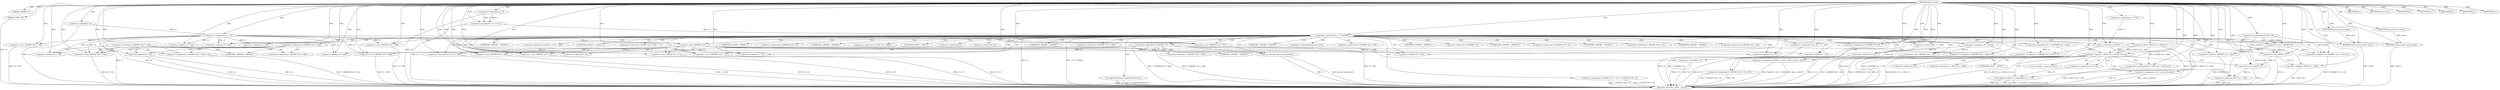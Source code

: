 digraph tftp_connect {  
"1000115" [label = "(METHOD,tftp_connect)" ]
"1000326" [label = "(METHOD_RETURN,__int64 __fastcall)" ]
"1000116" [label = "(PARAM,_QWORD *a1)" ]
"1000117" [label = "(PARAM,_BYTE *a2)" ]
"1000133" [label = "(<operator>.assignment,a1[148] = v4)" ]
"1000139" [label = "(<operator>.logicalNot,!v4)" ]
"1000141" [label = "(IDENTIFIER,L,)" ]
"1000142" [label = "(<operator>.assignment,v5 = v4)" ]
"1000146" [label = "(IDENTIFIER,v6,if ( v6 ))" ]
"1000148" [label = "(<operator>.assignment,v11 = v6 - 8)" ]
"1000150" [label = "(<operator>.subtraction,v6 - 8)" ]
"1000153" [label = "(IDENTIFIER,L,)" ]
"1000155" [label = "(<operator>.greaterThan,v11 > 0xFFB0)" ]
"1000158" [label = "(RETURN,return result;,return result;)" ]
"1000159" [label = "(IDENTIFIER,result,return result;)" ]
"1000162" [label = "(<operator>.cast,(_QWORD *)(v5 + 352))" ]
"1000164" [label = "(<operator>.addition,v5 + 352)" ]
"1000170" [label = "(<operator>.assignment,v7 = 512)" ]
"1000175" [label = "(<operator>.cast,(_QWORD *)(v5 + 352))" ]
"1000177" [label = "(<operator>.addition,v5 + 352)" ]
"1000181" [label = "(<operator>.assignment,*(_QWORD *)(v5 + 352) = v12)" ]
"1000183" [label = "(<operator>.cast,(_QWORD *)(v5 + 352))" ]
"1000185" [label = "(<operator>.addition,v5 + 352)" ]
"1000190" [label = "(<operator>.logicalNot,!v12)" ]
"1000192" [label = "(IDENTIFIER,L,)" ]
"1000195" [label = "(<operator>.logicalNot,!*(_QWORD *)(v5 + 360))" ]
"1000197" [label = "(<operator>.cast,(_QWORD *)(v5 + 360))" ]
"1000199" [label = "(<operator>.addition,v5 + 360)" ]
"1000203" [label = "(<operator>.assignment,*(_QWORD *)(v5 + 360) = v13)" ]
"1000205" [label = "(<operator>.cast,(_QWORD *)(v5 + 360))" ]
"1000207" [label = "(<operator>.addition,v5 + 360)" ]
"1000212" [label = "(<operator>.logicalNot,!v13)" ]
"1000214" [label = "(IDENTIFIER,L,)" ]
"1000215" [label = "(<operator>.assignment,v8 = a1[14])" ]
"1000220" [label = "(<operator>.assignment,v9 = *((_DWORD *)a1 + 156))" ]
"1000223" [label = "(<operator>.addition,(_DWORD *)a1 + 156)" ]
"1000224" [label = "(<operator>.cast,(_DWORD *)a1)" ]
"1000228" [label = "(<operator>.assignment,*(_DWORD *)v5 = 0)" ]
"1000230" [label = "(<operator>.cast,(_DWORD *)v5)" ]
"1000234" [label = "(<operator>.assignment,*(_DWORD *)(v5 + 8) = -100)" ]
"1000236" [label = "(<operator>.cast,(_DWORD *)(v5 + 8))" ]
"1000238" [label = "(<operator>.addition,v5 + 8)" ]
"1000241" [label = "(<operator>.minus,-100)" ]
"1000243" [label = "(<operator>.assignment,*(_QWORD *)(v5 + 16) = a1)" ]
"1000245" [label = "(<operator>.cast,(_QWORD *)(v5 + 16))" ]
"1000247" [label = "(<operator>.addition,v5 + 16)" ]
"1000251" [label = "(<operator>.assignment,*(_DWORD *)(v5 + 24) = v9)" ]
"1000253" [label = "(<operator>.cast,(_DWORD *)(v5 + 24))" ]
"1000255" [label = "(<operator>.addition,v5 + 24)" ]
"1000259" [label = "(<operator>.assignment,*(int32x2_t *)(v5 + 340) = vdup_n_s32(v7))" ]
"1000261" [label = "(<operator>.cast,(int32x2_t *)(v5 + 340))" ]
"1000263" [label = "(<operator>.addition,v5 + 340)" ]
"1000266" [label = "(vdup_n_s32,vdup_n_s32(v7))" ]
"1000268" [label = "(<operator>.assignment,*(_WORD *)(v5 + 72) = *(_DWORD *)(v8 + 4))" ]
"1000270" [label = "(<operator>.cast,(_WORD *)(v5 + 72))" ]
"1000272" [label = "(<operator>.addition,v5 + 72)" ]
"1000276" [label = "(<operator>.cast,(_DWORD *)(v8 + 4))" ]
"1000278" [label = "(<operator>.addition,v8 + 4)" ]
"1000281" [label = "(tftp_set_timeouts,tftp_set_timeouts(v5))" ]
"1000284" [label = "(<operator>.equals,(*((_BYTE *)a1 + 895) & 2) == 0)" ]
"1000285" [label = "(<operator>.and,*((_BYTE *)a1 + 895) & 2)" ]
"1000287" [label = "(<operator>.addition,(_BYTE *)a1 + 895)" ]
"1000288" [label = "(<operator>.cast,(_BYTE *)a1)" ]
"1000296" [label = "(<operator>.assignment,v14 = __errno_location())" ]
"1000299" [label = "(<operator>.assignment,v15 = *a1)" ]
"1000303" [label = "(Curl_failf,Curl_failf(v15, \"bind() failed; %s\", v16))" ]
"1000307" [label = "(IDENTIFIER,L,)" ]
"1000308" [label = "(<operators>.assignmentOr,*((_BYTE *)a1 + 895) |= 2u)" ]
"1000310" [label = "(<operator>.addition,(_BYTE *)a1 + 895)" ]
"1000311" [label = "(<operator>.cast,(_BYTE *)a1)" ]
"1000316" [label = "(Curl_pgrsStartNow,Curl_pgrsStartNow(*a1))" ]
"1000319" [label = "(IDENTIFIER,L,)" ]
"1000320" [label = "(<operator>.assignment,*a2 = 1)" ]
"1000324" [label = "(RETURN,return result;,return result;)" ]
"1000325" [label = "(IDENTIFIER,result,return result;)" ]
"1000161" [label = "(<operator>.indirection,*(_QWORD *)(v5 + 352))" ]
"1000163" [label = "(UNKNOWN,_QWORD *,_QWORD *)" ]
"1000174" [label = "(<operator>.indirection,*(_QWORD *)(v5 + 352))" ]
"1000182" [label = "(<operator>.indirection,*(_QWORD *)(v5 + 352))" ]
"1000184" [label = "(UNKNOWN,_QWORD *,_QWORD *)" ]
"1000196" [label = "(<operator>.indirection,*(_QWORD *)(v5 + 360))" ]
"1000198" [label = "(UNKNOWN,_QWORD *,_QWORD *)" ]
"1000204" [label = "(<operator>.indirection,*(_QWORD *)(v5 + 360))" ]
"1000206" [label = "(UNKNOWN,_QWORD *,_QWORD *)" ]
"1000217" [label = "(<operator>.indirectIndexAccess,a1[14])" ]
"1000222" [label = "(<operator>.indirection,*((_DWORD *)a1 + 156))" ]
"1000225" [label = "(UNKNOWN,_DWORD *,_DWORD *)" ]
"1000229" [label = "(<operator>.indirection,*(_DWORD *)v5)" ]
"1000231" [label = "(UNKNOWN,_DWORD *,_DWORD *)" ]
"1000235" [label = "(<operator>.indirection,*(_DWORD *)(v5 + 8))" ]
"1000237" [label = "(UNKNOWN,_DWORD *,_DWORD *)" ]
"1000244" [label = "(<operator>.indirection,*(_QWORD *)(v5 + 16))" ]
"1000246" [label = "(UNKNOWN,_QWORD *,_QWORD *)" ]
"1000252" [label = "(<operator>.indirection,*(_DWORD *)(v5 + 24))" ]
"1000254" [label = "(UNKNOWN,_DWORD *,_DWORD *)" ]
"1000260" [label = "(<operator>.indirection,*(int32x2_t *)(v5 + 340))" ]
"1000262" [label = "(UNKNOWN,int32x2_t *,int32x2_t *)" ]
"1000269" [label = "(<operator>.indirection,*(_WORD *)(v5 + 72))" ]
"1000271" [label = "(UNKNOWN,_WORD *,_WORD *)" ]
"1000275" [label = "(<operator>.indirection,*(_DWORD *)(v8 + 4))" ]
"1000277" [label = "(UNKNOWN,_DWORD *,_DWORD *)" ]
"1000286" [label = "(<operator>.indirection,*((_BYTE *)a1 + 895))" ]
"1000289" [label = "(UNKNOWN,_BYTE *,_BYTE *)" ]
"1000298" [label = "(__errno_location,__errno_location())" ]
"1000301" [label = "(<operator>.indirection,*a1)" ]
"1000309" [label = "(<operator>.indirection,*((_BYTE *)a1 + 895))" ]
"1000312" [label = "(UNKNOWN,_BYTE *,_BYTE *)" ]
"1000317" [label = "(<operator>.indirection,*a1)" ]
"1000321" [label = "(<operator>.indirection,*a2)" ]
  "1000324" -> "1000326"  [ label = "DDG: <RET>"] 
  "1000158" -> "1000326"  [ label = "DDG: <RET>"] 
  "1000303" -> "1000326"  [ label = "DDG: v15"] 
  "1000281" -> "1000326"  [ label = "DDG: tftp_set_timeouts(v5)"] 
  "1000276" -> "1000326"  [ label = "DDG: v8 + 4"] 
  "1000212" -> "1000326"  [ label = "DDG: !v13"] 
  "1000259" -> "1000326"  [ label = "DDG: *(int32x2_t *)(v5 + 340)"] 
  "1000162" -> "1000326"  [ label = "DDG: v5 + 352"] 
  "1000142" -> "1000326"  [ label = "DDG: v4"] 
  "1000266" -> "1000326"  [ label = "DDG: v7"] 
  "1000142" -> "1000326"  [ label = "DDG: v5"] 
  "1000316" -> "1000326"  [ label = "DDG: Curl_pgrsStartNow(*a1)"] 
  "1000190" -> "1000326"  [ label = "DDG: v12"] 
  "1000117" -> "1000326"  [ label = "DDG: a2"] 
  "1000197" -> "1000326"  [ label = "DDG: v5 + 360"] 
  "1000139" -> "1000326"  [ label = "DDG: !v4"] 
  "1000243" -> "1000326"  [ label = "DDG: *(_QWORD *)(v5 + 16)"] 
  "1000320" -> "1000326"  [ label = "DDG: *a2"] 
  "1000268" -> "1000326"  [ label = "DDG: *(_WORD *)(v5 + 72)"] 
  "1000251" -> "1000326"  [ label = "DDG: v9"] 
  "1000212" -> "1000326"  [ label = "DDG: v13"] 
  "1000311" -> "1000326"  [ label = "DDG: a1"] 
  "1000215" -> "1000326"  [ label = "DDG: a1[14]"] 
  "1000228" -> "1000326"  [ label = "DDG: *(_DWORD *)v5"] 
  "1000288" -> "1000326"  [ label = "DDG: a1"] 
  "1000133" -> "1000326"  [ label = "DDG: a1[148]"] 
  "1000296" -> "1000326"  [ label = "DDG: __errno_location()"] 
  "1000270" -> "1000326"  [ label = "DDG: v5 + 72"] 
  "1000259" -> "1000326"  [ label = "DDG: vdup_n_s32(v7)"] 
  "1000234" -> "1000326"  [ label = "DDG: -100"] 
  "1000223" -> "1000326"  [ label = "DDG: (_DWORD *)a1"] 
  "1000148" -> "1000326"  [ label = "DDG: v6 - 8"] 
  "1000181" -> "1000326"  [ label = "DDG: *(_QWORD *)(v5 + 352)"] 
  "1000203" -> "1000326"  [ label = "DDG: *(_QWORD *)(v5 + 360)"] 
  "1000155" -> "1000326"  [ label = "DDG: v11 > 0xFFB0"] 
  "1000281" -> "1000326"  [ label = "DDG: v5"] 
  "1000245" -> "1000326"  [ label = "DDG: v5 + 16"] 
  "1000190" -> "1000326"  [ label = "DDG: !v12"] 
  "1000261" -> "1000326"  [ label = "DDG: v5 + 340"] 
  "1000287" -> "1000326"  [ label = "DDG: (_BYTE *)a1"] 
  "1000253" -> "1000326"  [ label = "DDG: v5 + 24"] 
  "1000183" -> "1000326"  [ label = "DDG: v5 + 352"] 
  "1000205" -> "1000326"  [ label = "DDG: v5 + 360"] 
  "1000220" -> "1000326"  [ label = "DDG: *((_DWORD *)a1 + 156)"] 
  "1000278" -> "1000326"  [ label = "DDG: v8"] 
  "1000268" -> "1000326"  [ label = "DDG: *(_DWORD *)(v8 + 4)"] 
  "1000251" -> "1000326"  [ label = "DDG: *(_DWORD *)(v5 + 24)"] 
  "1000285" -> "1000326"  [ label = "DDG: *((_BYTE *)a1 + 895)"] 
  "1000303" -> "1000326"  [ label = "DDG: Curl_failf(v15, \"bind() failed; %s\", v16)"] 
  "1000310" -> "1000326"  [ label = "DDG: (_BYTE *)a1"] 
  "1000316" -> "1000326"  [ label = "DDG: *a1"] 
  "1000155" -> "1000326"  [ label = "DDG: v11"] 
  "1000303" -> "1000326"  [ label = "DDG: v16"] 
  "1000175" -> "1000326"  [ label = "DDG: v5 + 352"] 
  "1000195" -> "1000326"  [ label = "DDG: *(_QWORD *)(v5 + 360)"] 
  "1000284" -> "1000326"  [ label = "DDG: (*((_BYTE *)a1 + 895) & 2) == 0"] 
  "1000236" -> "1000326"  [ label = "DDG: v5 + 8"] 
  "1000308" -> "1000326"  [ label = "DDG: *((_BYTE *)a1 + 895)"] 
  "1000195" -> "1000326"  [ label = "DDG: !*(_QWORD *)(v5 + 360)"] 
  "1000296" -> "1000326"  [ label = "DDG: v14"] 
  "1000150" -> "1000326"  [ label = "DDG: v6"] 
  "1000234" -> "1000326"  [ label = "DDG: *(_DWORD *)(v5 + 8)"] 
  "1000284" -> "1000326"  [ label = "DDG: *((_BYTE *)a1 + 895) & 2"] 
  "1000115" -> "1000116"  [ label = "DDG: "] 
  "1000115" -> "1000117"  [ label = "DDG: "] 
  "1000115" -> "1000133"  [ label = "DDG: "] 
  "1000115" -> "1000139"  [ label = "DDG: "] 
  "1000115" -> "1000141"  [ label = "DDG: "] 
  "1000139" -> "1000142"  [ label = "DDG: v4"] 
  "1000115" -> "1000142"  [ label = "DDG: "] 
  "1000115" -> "1000146"  [ label = "DDG: "] 
  "1000150" -> "1000148"  [ label = "DDG: v6"] 
  "1000150" -> "1000148"  [ label = "DDG: 8"] 
  "1000115" -> "1000148"  [ label = "DDG: "] 
  "1000115" -> "1000150"  [ label = "DDG: "] 
  "1000115" -> "1000153"  [ label = "DDG: "] 
  "1000148" -> "1000155"  [ label = "DDG: v11"] 
  "1000115" -> "1000155"  [ label = "DDG: "] 
  "1000159" -> "1000158"  [ label = "DDG: result"] 
  "1000115" -> "1000158"  [ label = "DDG: "] 
  "1000115" -> "1000159"  [ label = "DDG: "] 
  "1000142" -> "1000162"  [ label = "DDG: v5"] 
  "1000115" -> "1000162"  [ label = "DDG: "] 
  "1000142" -> "1000164"  [ label = "DDG: v5"] 
  "1000115" -> "1000164"  [ label = "DDG: "] 
  "1000115" -> "1000170"  [ label = "DDG: "] 
  "1000142" -> "1000175"  [ label = "DDG: v5"] 
  "1000115" -> "1000175"  [ label = "DDG: "] 
  "1000142" -> "1000177"  [ label = "DDG: v5"] 
  "1000115" -> "1000177"  [ label = "DDG: "] 
  "1000115" -> "1000181"  [ label = "DDG: "] 
  "1000115" -> "1000183"  [ label = "DDG: "] 
  "1000142" -> "1000183"  [ label = "DDG: v5"] 
  "1000115" -> "1000185"  [ label = "DDG: "] 
  "1000142" -> "1000185"  [ label = "DDG: v5"] 
  "1000115" -> "1000190"  [ label = "DDG: "] 
  "1000115" -> "1000192"  [ label = "DDG: "] 
  "1000115" -> "1000197"  [ label = "DDG: "] 
  "1000142" -> "1000197"  [ label = "DDG: v5"] 
  "1000115" -> "1000199"  [ label = "DDG: "] 
  "1000142" -> "1000199"  [ label = "DDG: v5"] 
  "1000115" -> "1000203"  [ label = "DDG: "] 
  "1000115" -> "1000205"  [ label = "DDG: "] 
  "1000142" -> "1000205"  [ label = "DDG: v5"] 
  "1000115" -> "1000207"  [ label = "DDG: "] 
  "1000142" -> "1000207"  [ label = "DDG: v5"] 
  "1000115" -> "1000212"  [ label = "DDG: "] 
  "1000115" -> "1000214"  [ label = "DDG: "] 
  "1000115" -> "1000215"  [ label = "DDG: "] 
  "1000115" -> "1000220"  [ label = "DDG: "] 
  "1000224" -> "1000223"  [ label = "DDG: a1"] 
  "1000133" -> "1000224"  [ label = "DDG: a1[148]"] 
  "1000115" -> "1000224"  [ label = "DDG: "] 
  "1000115" -> "1000223"  [ label = "DDG: "] 
  "1000115" -> "1000228"  [ label = "DDG: "] 
  "1000115" -> "1000230"  [ label = "DDG: "] 
  "1000142" -> "1000230"  [ label = "DDG: v5"] 
  "1000241" -> "1000234"  [ label = "DDG: 100"] 
  "1000230" -> "1000236"  [ label = "DDG: v5"] 
  "1000115" -> "1000236"  [ label = "DDG: "] 
  "1000230" -> "1000238"  [ label = "DDG: v5"] 
  "1000115" -> "1000238"  [ label = "DDG: "] 
  "1000115" -> "1000241"  [ label = "DDG: "] 
  "1000133" -> "1000243"  [ label = "DDG: a1[148]"] 
  "1000224" -> "1000243"  [ label = "DDG: a1"] 
  "1000115" -> "1000243"  [ label = "DDG: "] 
  "1000115" -> "1000245"  [ label = "DDG: "] 
  "1000230" -> "1000245"  [ label = "DDG: v5"] 
  "1000115" -> "1000247"  [ label = "DDG: "] 
  "1000230" -> "1000247"  [ label = "DDG: v5"] 
  "1000220" -> "1000251"  [ label = "DDG: v9"] 
  "1000115" -> "1000251"  [ label = "DDG: "] 
  "1000115" -> "1000253"  [ label = "DDG: "] 
  "1000230" -> "1000253"  [ label = "DDG: v5"] 
  "1000115" -> "1000255"  [ label = "DDG: "] 
  "1000230" -> "1000255"  [ label = "DDG: v5"] 
  "1000266" -> "1000259"  [ label = "DDG: v7"] 
  "1000115" -> "1000261"  [ label = "DDG: "] 
  "1000230" -> "1000261"  [ label = "DDG: v5"] 
  "1000115" -> "1000263"  [ label = "DDG: "] 
  "1000230" -> "1000263"  [ label = "DDG: v5"] 
  "1000170" -> "1000266"  [ label = "DDG: v7"] 
  "1000115" -> "1000266"  [ label = "DDG: "] 
  "1000115" -> "1000270"  [ label = "DDG: "] 
  "1000230" -> "1000270"  [ label = "DDG: v5"] 
  "1000115" -> "1000272"  [ label = "DDG: "] 
  "1000230" -> "1000272"  [ label = "DDG: v5"] 
  "1000215" -> "1000276"  [ label = "DDG: v8"] 
  "1000115" -> "1000276"  [ label = "DDG: "] 
  "1000215" -> "1000278"  [ label = "DDG: v8"] 
  "1000115" -> "1000278"  [ label = "DDG: "] 
  "1000115" -> "1000281"  [ label = "DDG: "] 
  "1000230" -> "1000281"  [ label = "DDG: v5"] 
  "1000285" -> "1000284"  [ label = "DDG: *((_BYTE *)a1 + 895)"] 
  "1000285" -> "1000284"  [ label = "DDG: 2"] 
  "1000288" -> "1000287"  [ label = "DDG: a1"] 
  "1000133" -> "1000288"  [ label = "DDG: a1[148]"] 
  "1000115" -> "1000288"  [ label = "DDG: "] 
  "1000224" -> "1000288"  [ label = "DDG: a1"] 
  "1000115" -> "1000287"  [ label = "DDG: "] 
  "1000115" -> "1000285"  [ label = "DDG: "] 
  "1000115" -> "1000284"  [ label = "DDG: "] 
  "1000115" -> "1000296"  [ label = "DDG: "] 
  "1000115" -> "1000299"  [ label = "DDG: "] 
  "1000299" -> "1000303"  [ label = "DDG: v15"] 
  "1000115" -> "1000303"  [ label = "DDG: "] 
  "1000115" -> "1000307"  [ label = "DDG: "] 
  "1000115" -> "1000308"  [ label = "DDG: "] 
  "1000285" -> "1000308"  [ label = "DDG: *((_BYTE *)a1 + 895)"] 
  "1000311" -> "1000310"  [ label = "DDG: a1"] 
  "1000288" -> "1000311"  [ label = "DDG: a1"] 
  "1000133" -> "1000311"  [ label = "DDG: a1[148]"] 
  "1000115" -> "1000311"  [ label = "DDG: "] 
  "1000115" -> "1000310"  [ label = "DDG: "] 
  "1000115" -> "1000319"  [ label = "DDG: "] 
  "1000115" -> "1000320"  [ label = "DDG: "] 
  "1000325" -> "1000324"  [ label = "DDG: result"] 
  "1000115" -> "1000324"  [ label = "DDG: "] 
  "1000115" -> "1000325"  [ label = "DDG: "] 
  "1000155" -> "1000164"  [ label = "CDG: "] 
  "1000155" -> "1000163"  [ label = "CDG: "] 
  "1000155" -> "1000162"  [ label = "CDG: "] 
  "1000155" -> "1000161"  [ label = "CDG: "] 
  "1000155" -> "1000199"  [ label = "CDG: "] 
  "1000155" -> "1000198"  [ label = "CDG: "] 
  "1000155" -> "1000197"  [ label = "CDG: "] 
  "1000155" -> "1000196"  [ label = "CDG: "] 
  "1000155" -> "1000195"  [ label = "CDG: "] 
  "1000155" -> "1000224"  [ label = "CDG: "] 
  "1000155" -> "1000223"  [ label = "CDG: "] 
  "1000155" -> "1000222"  [ label = "CDG: "] 
  "1000155" -> "1000220"  [ label = "CDG: "] 
  "1000155" -> "1000217"  [ label = "CDG: "] 
  "1000155" -> "1000215"  [ label = "CDG: "] 
  "1000155" -> "1000238"  [ label = "CDG: "] 
  "1000155" -> "1000237"  [ label = "CDG: "] 
  "1000155" -> "1000236"  [ label = "CDG: "] 
  "1000155" -> "1000235"  [ label = "CDG: "] 
  "1000155" -> "1000234"  [ label = "CDG: "] 
  "1000155" -> "1000231"  [ label = "CDG: "] 
  "1000155" -> "1000230"  [ label = "CDG: "] 
  "1000155" -> "1000229"  [ label = "CDG: "] 
  "1000155" -> "1000228"  [ label = "CDG: "] 
  "1000155" -> "1000225"  [ label = "CDG: "] 
  "1000155" -> "1000255"  [ label = "CDG: "] 
  "1000155" -> "1000254"  [ label = "CDG: "] 
  "1000155" -> "1000253"  [ label = "CDG: "] 
  "1000155" -> "1000252"  [ label = "CDG: "] 
  "1000155" -> "1000251"  [ label = "CDG: "] 
  "1000155" -> "1000247"  [ label = "CDG: "] 
  "1000155" -> "1000246"  [ label = "CDG: "] 
  "1000155" -> "1000245"  [ label = "CDG: "] 
  "1000155" -> "1000244"  [ label = "CDG: "] 
  "1000155" -> "1000243"  [ label = "CDG: "] 
  "1000155" -> "1000241"  [ label = "CDG: "] 
  "1000155" -> "1000272"  [ label = "CDG: "] 
  "1000155" -> "1000271"  [ label = "CDG: "] 
  "1000155" -> "1000270"  [ label = "CDG: "] 
  "1000155" -> "1000269"  [ label = "CDG: "] 
  "1000155" -> "1000268"  [ label = "CDG: "] 
  "1000155" -> "1000266"  [ label = "CDG: "] 
  "1000155" -> "1000263"  [ label = "CDG: "] 
  "1000155" -> "1000262"  [ label = "CDG: "] 
  "1000155" -> "1000261"  [ label = "CDG: "] 
  "1000155" -> "1000260"  [ label = "CDG: "] 
  "1000155" -> "1000259"  [ label = "CDG: "] 
  "1000155" -> "1000288"  [ label = "CDG: "] 
  "1000155" -> "1000287"  [ label = "CDG: "] 
  "1000155" -> "1000286"  [ label = "CDG: "] 
  "1000155" -> "1000285"  [ label = "CDG: "] 
  "1000155" -> "1000284"  [ label = "CDG: "] 
  "1000155" -> "1000281"  [ label = "CDG: "] 
  "1000155" -> "1000278"  [ label = "CDG: "] 
  "1000155" -> "1000277"  [ label = "CDG: "] 
  "1000155" -> "1000276"  [ label = "CDG: "] 
  "1000155" -> "1000275"  [ label = "CDG: "] 
  "1000155" -> "1000289"  [ label = "CDG: "] 
  "1000155" -> "1000320"  [ label = "CDG: "] 
  "1000155" -> "1000317"  [ label = "CDG: "] 
  "1000155" -> "1000316"  [ label = "CDG: "] 
  "1000155" -> "1000324"  [ label = "CDG: "] 
  "1000155" -> "1000321"  [ label = "CDG: "] 
  "1000155" -> "1000158"  [ label = "CDG: "] 
  "1000161" -> "1000190"  [ label = "CDG: "] 
  "1000161" -> "1000185"  [ label = "CDG: "] 
  "1000161" -> "1000184"  [ label = "CDG: "] 
  "1000161" -> "1000183"  [ label = "CDG: "] 
  "1000161" -> "1000182"  [ label = "CDG: "] 
  "1000161" -> "1000181"  [ label = "CDG: "] 
  "1000174" -> "1000190"  [ label = "CDG: "] 
  "1000174" -> "1000185"  [ label = "CDG: "] 
  "1000174" -> "1000184"  [ label = "CDG: "] 
  "1000174" -> "1000183"  [ label = "CDG: "] 
  "1000174" -> "1000182"  [ label = "CDG: "] 
  "1000174" -> "1000181"  [ label = "CDG: "] 
  "1000195" -> "1000207"  [ label = "CDG: "] 
  "1000195" -> "1000206"  [ label = "CDG: "] 
  "1000195" -> "1000205"  [ label = "CDG: "] 
  "1000195" -> "1000204"  [ label = "CDG: "] 
  "1000195" -> "1000203"  [ label = "CDG: "] 
  "1000195" -> "1000212"  [ label = "CDG: "] 
  "1000284" -> "1000303"  [ label = "CDG: "] 
  "1000284" -> "1000301"  [ label = "CDG: "] 
  "1000284" -> "1000299"  [ label = "CDG: "] 
  "1000284" -> "1000298"  [ label = "CDG: "] 
  "1000284" -> "1000296"  [ label = "CDG: "] 
  "1000284" -> "1000312"  [ label = "CDG: "] 
  "1000284" -> "1000311"  [ label = "CDG: "] 
  "1000284" -> "1000310"  [ label = "CDG: "] 
  "1000284" -> "1000309"  [ label = "CDG: "] 
  "1000284" -> "1000308"  [ label = "CDG: "] 
}
